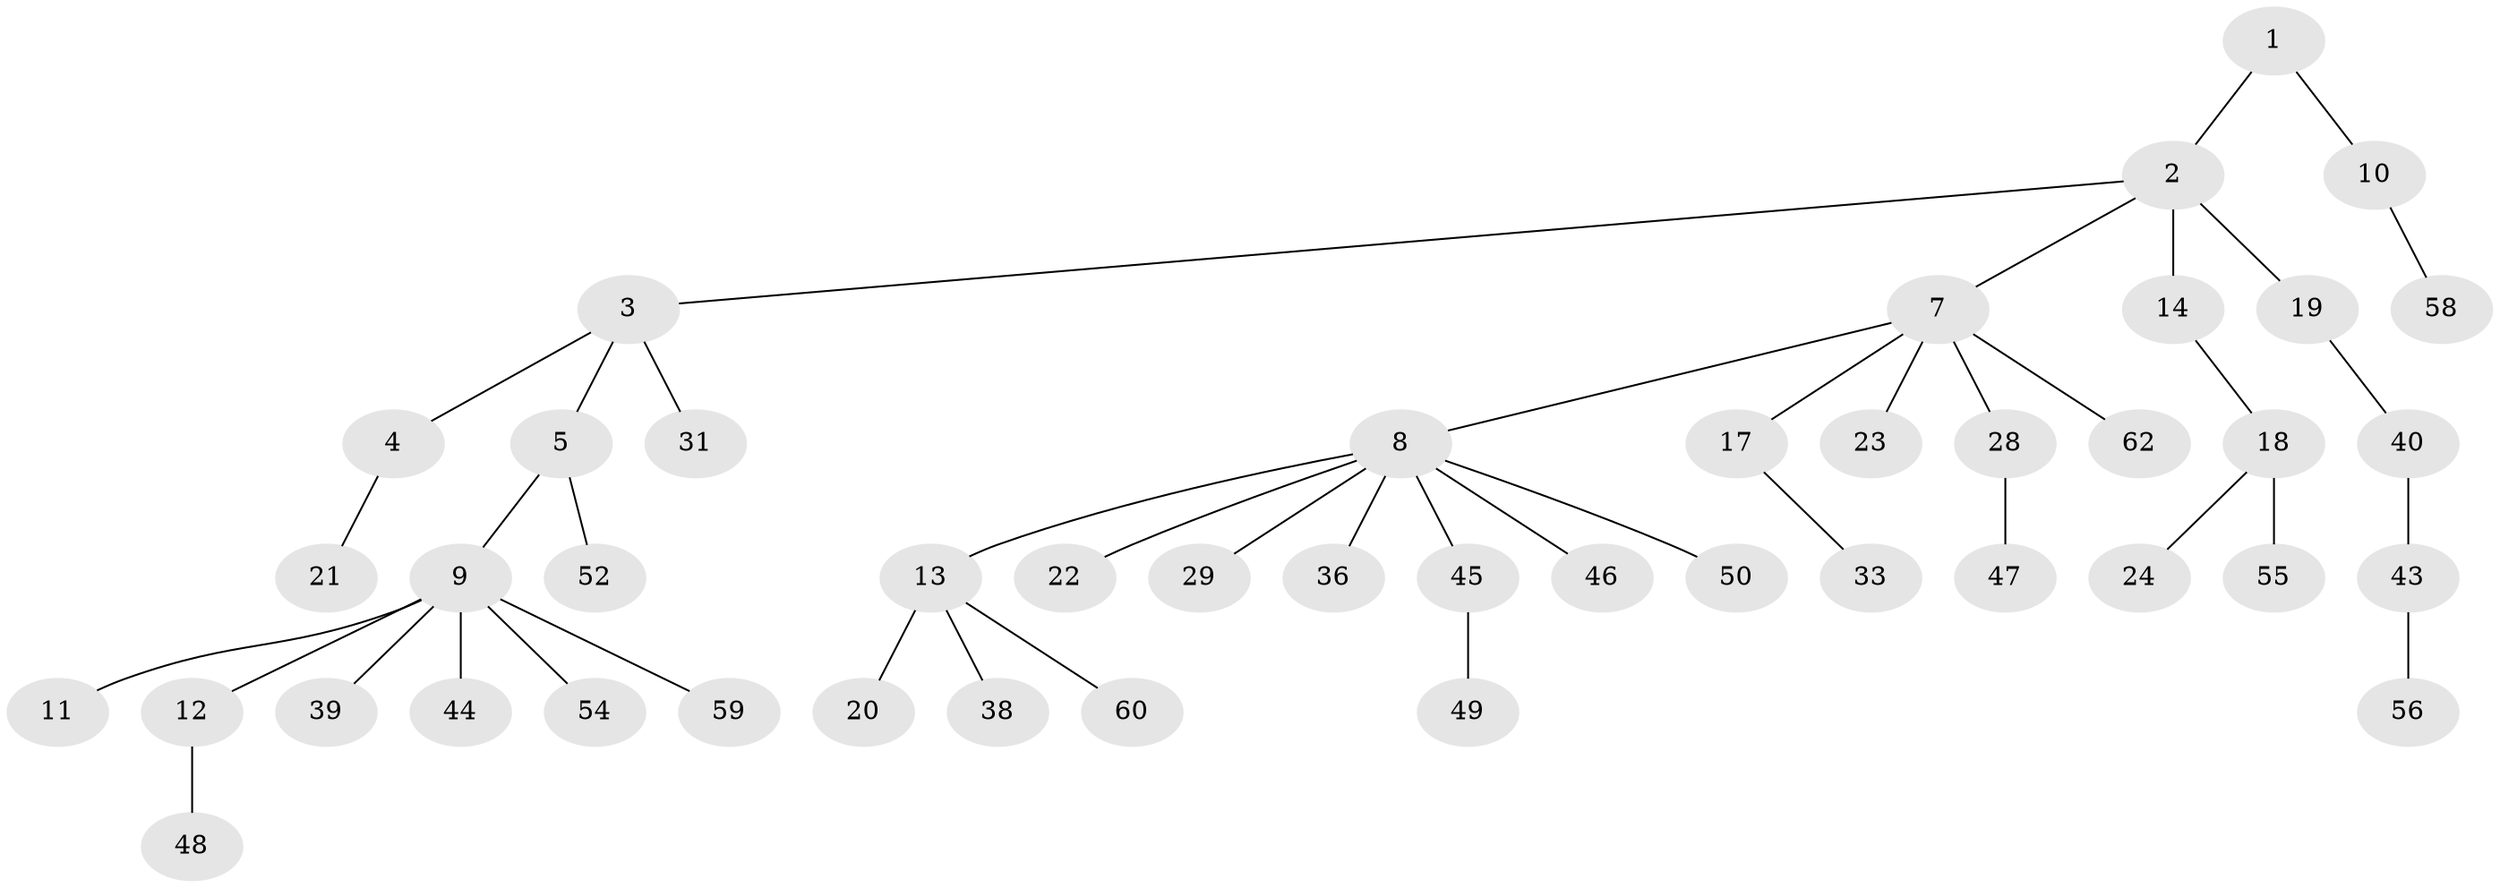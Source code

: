// original degree distribution, {3: 0.20634920634920634, 5: 0.047619047619047616, 2: 0.12698412698412698, 7: 0.031746031746031744, 1: 0.5714285714285714, 4: 0.015873015873015872}
// Generated by graph-tools (version 1.1) at 2025/11/02/27/25 16:11:28]
// undirected, 45 vertices, 44 edges
graph export_dot {
graph [start="1"]
  node [color=gray90,style=filled];
  1 [super="+41"];
  2;
  3 [super="+32"];
  4 [super="+57"];
  5 [super="+6"];
  7 [super="+15"];
  8 [super="+16"];
  9 [super="+35"];
  10 [super="+53"];
  11;
  12;
  13 [super="+25"];
  14 [super="+26"];
  17 [super="+34"];
  18 [super="+30"];
  19 [super="+37"];
  20 [super="+27"];
  21;
  22;
  23;
  24;
  28 [super="+42"];
  29;
  31;
  33;
  36;
  38;
  39;
  40 [super="+51"];
  43;
  44;
  45 [super="+63"];
  46;
  47;
  48;
  49;
  50;
  52;
  54;
  55;
  56 [super="+61"];
  58;
  59;
  60;
  62;
  1 -- 2;
  1 -- 10;
  2 -- 3;
  2 -- 7;
  2 -- 14;
  2 -- 19;
  3 -- 4;
  3 -- 5;
  3 -- 31;
  4 -- 21;
  5 -- 52;
  5 -- 9;
  7 -- 8;
  7 -- 17;
  7 -- 28;
  7 -- 23;
  7 -- 62;
  8 -- 13;
  8 -- 36;
  8 -- 45;
  8 -- 46;
  8 -- 50;
  8 -- 29;
  8 -- 22;
  9 -- 11;
  9 -- 12;
  9 -- 39;
  9 -- 54;
  9 -- 59;
  9 -- 44;
  10 -- 58;
  12 -- 48;
  13 -- 20;
  13 -- 38;
  13 -- 60;
  14 -- 18;
  17 -- 33;
  18 -- 24;
  18 -- 55;
  19 -- 40;
  28 -- 47;
  40 -- 43;
  43 -- 56;
  45 -- 49;
}
